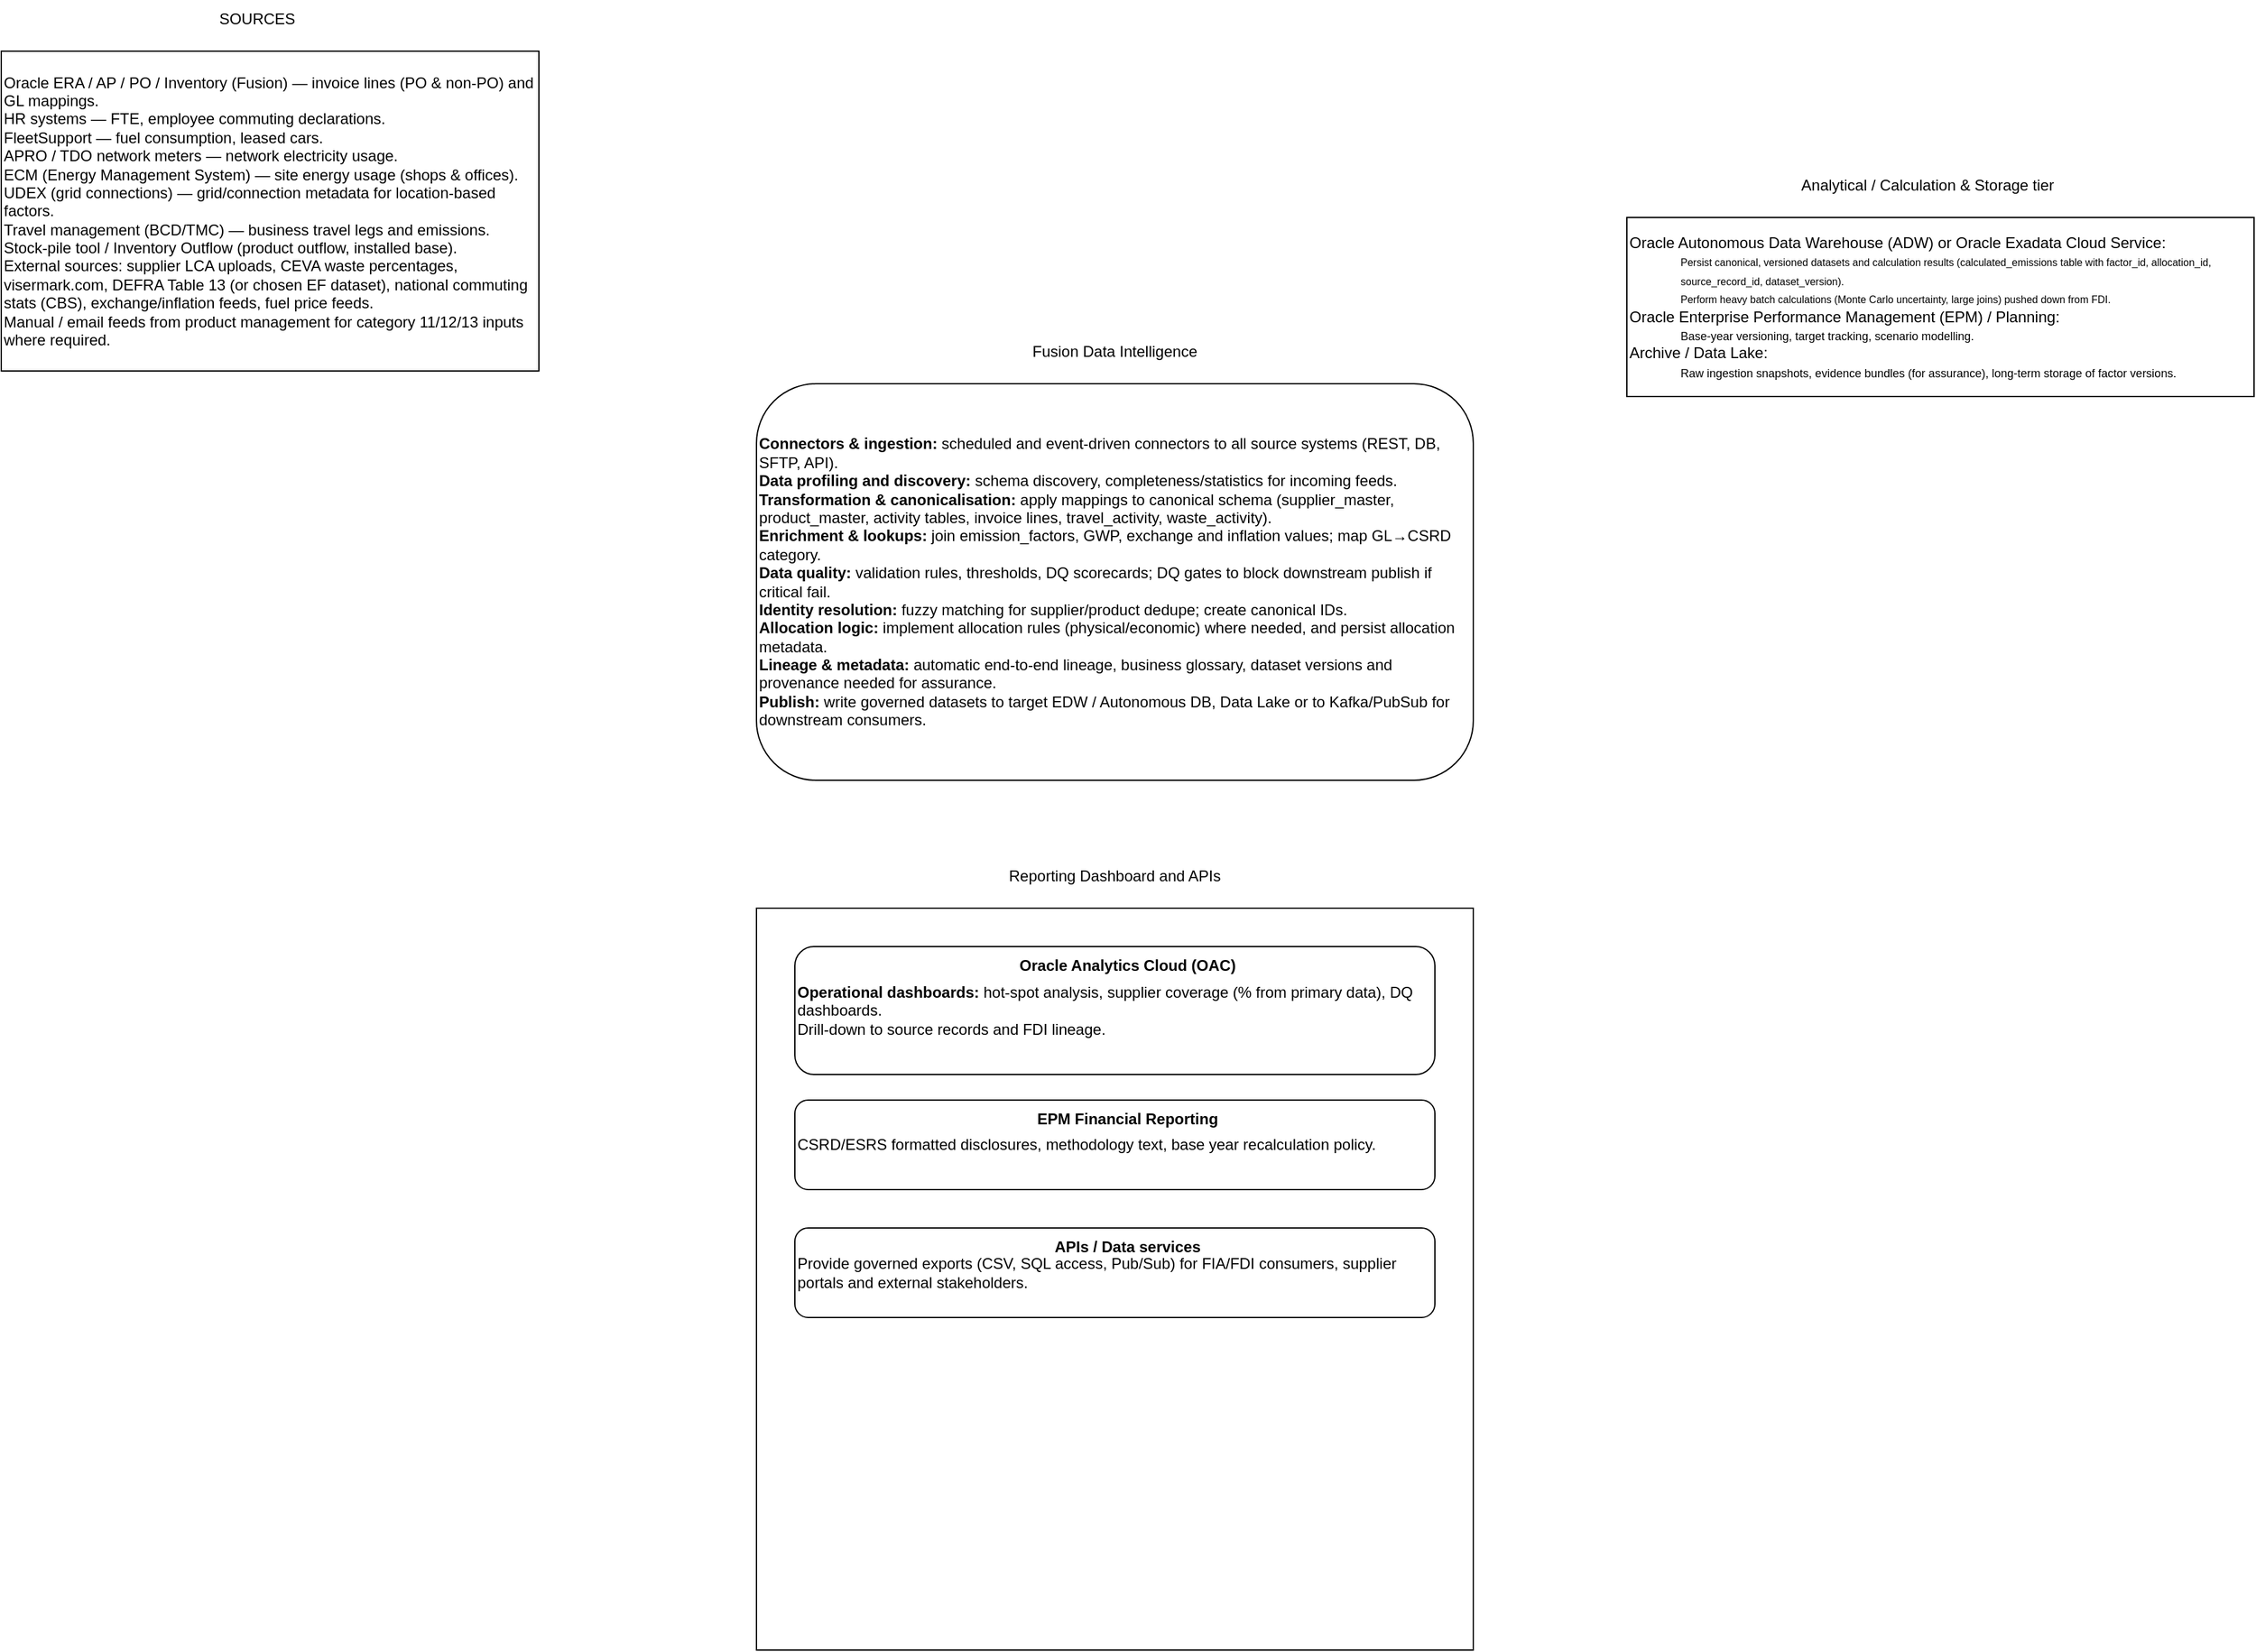 <mxfile version="28.2.5" pages="2">
  <diagram name="overall" id="1XdUlHNQLq4-i4FHFJI1">
    <mxGraphModel dx="1042" dy="658" grid="1" gridSize="10" guides="1" tooltips="1" connect="1" arrows="1" fold="1" page="1" pageScale="1" pageWidth="850" pageHeight="1100" math="0" shadow="0">
      <root>
        <mxCell id="0" />
        <mxCell id="1" parent="0" />
        <mxCell id="H0wmP8DOvjntcD99sQRp-2" value="Oracle ERA / AP / PO / Inventory (Fusion) — invoice lines (PO &amp;amp; non‑PO) and GL mappings.&lt;br&gt;HR systems — FTE, employee commuting declarations.&lt;br&gt;FleetSupport — fuel consumption, leased cars.&lt;br&gt;APRO / TDO network meters — network electricity usage.&lt;br&gt;ECM (Energy Management System) — site energy usage (shops &amp;amp; offices).&lt;br&gt;UDEX (grid connections) — grid/connection metadata for location‑based factors.&lt;br&gt;Travel management (BCD/TMC) — business travel legs and emissions.&lt;br&gt;Stock‑pile tool / Inventory Outflow (product outflow, installed base).&lt;br&gt;External sources: supplier LCA uploads, CEVA waste percentages, visermark.com, DEFRA Table 13 (or chosen EF dataset), national commuting stats (CBS), exchange/inflation feeds, fuel price feeds.&lt;br&gt;Manual / email feeds from product management for category 11/12/13 inputs where required." style="rounded=0;align=left;html=1;whiteSpace=wrap;" vertex="1" parent="1">
          <mxGeometry x="90" y="110" width="420" height="250" as="geometry" />
        </mxCell>
        <mxCell id="H0wmP8DOvjntcD99sQRp-3" value="SOURCES" style="text;html=1;align=center;verticalAlign=middle;whiteSpace=wrap;rounded=0;" vertex="1" parent="1">
          <mxGeometry x="260" y="70" width="60" height="30" as="geometry" />
        </mxCell>
        <mxCell id="H0wmP8DOvjntcD99sQRp-4" value="&lt;b&gt;Connectors &amp;amp; ingestion: &lt;/b&gt;scheduled and event‑driven connectors to all source systems (REST, DB, SFTP, API).&lt;br&gt;&lt;b&gt;Data profiling and discovery:&lt;/b&gt; schema discovery, completeness/statistics for incoming feeds.&lt;br&gt;&lt;b&gt;Transformation &amp;amp; canonicalisation: &lt;/b&gt;apply mappings to canonical schema (supplier_master, product_master, activity tables, invoice lines, travel_activity, waste_activity).&lt;br&gt;&lt;b&gt;Enrichment &amp;amp; lookups:&lt;/b&gt; join emission_factors, GWP, exchange and inflation values; map GL→CSRD category.&lt;br&gt;&lt;b&gt;Data quality: &lt;/b&gt;validation rules, thresholds, DQ scorecards; DQ gates to block downstream publish if critical fail.&lt;br&gt;&lt;b&gt;Identity resolution:&lt;/b&gt; fuzzy matching for supplier/product dedupe; create canonical IDs.&lt;br&gt;&lt;b&gt;Allocation logic:&lt;/b&gt; implement allocation rules (physical/economic) where needed, and persist allocation metadata.&lt;br&gt;&lt;b&gt;Lineage &amp;amp; metadata: &lt;/b&gt;automatic end‑to‑end lineage, business glossary, dataset versions and provenance needed for assurance.&lt;br&gt;&lt;b&gt;Publish: &lt;/b&gt;write governed datasets to target EDW / Autonomous DB, Data Lake or to Kafka/PubSub for downstream consumers." style="rounded=1;align=left;fontColor=default;html=1;whiteSpace=wrap;" vertex="1" parent="1">
          <mxGeometry x="680" y="370" width="560" height="310" as="geometry" />
        </mxCell>
        <mxCell id="H0wmP8DOvjntcD99sQRp-5" value="Fusion Data Intelligence" style="text;html=1;align=center;verticalAlign=middle;whiteSpace=wrap;rounded=0;" vertex="1" parent="1">
          <mxGeometry x="845" y="330" width="230" height="30" as="geometry" />
        </mxCell>
        <mxCell id="H0wmP8DOvjntcD99sQRp-6" value="&lt;div&gt;Oracle Autonomous Data Warehouse (ADW) or Oracle Exadata Cloud Service:&lt;/div&gt;&lt;blockquote style=&quot;margin: 0 0 0 40px; border: none; padding: 0px;&quot;&gt;&lt;div&gt;&lt;font style=&quot;font-size: 8px;&quot;&gt;Persist canonical, versioned datasets and calculation results (calculated_emissions table with factor_id, allocation_id, source_record_id, dataset_version).&lt;/font&gt;&lt;/div&gt;&lt;div&gt;&lt;font style=&quot;font-size: 8px;&quot;&gt;Perform heavy batch calculations (Monte Carlo uncertainty, large joins) pushed down from FDI.&lt;/font&gt;&lt;/div&gt;&lt;/blockquote&gt;&lt;div&gt;Oracle Enterprise Performance Management (EPM) / Planning:&lt;/div&gt;&lt;blockquote style=&quot;margin: 0 0 0 40px; border: none; padding: 0px;&quot;&gt;&lt;div&gt;&lt;font style=&quot;font-size: 9px;&quot;&gt;Base‑year versioning, target tracking, scenario modelling.&lt;/font&gt;&lt;/div&gt;&lt;/blockquote&gt;&lt;div&gt;Archive / Data Lake:&lt;/div&gt;&lt;blockquote style=&quot;margin: 0 0 0 40px; border: none; padding: 0px;&quot;&gt;&lt;div style=&quot;&quot;&gt;&lt;font style=&quot;font-size: 9px;&quot;&gt;Raw ingestion snapshots, evidence bundles (for assurance), long‑term storage of factor versions.&lt;/font&gt;&lt;/div&gt;&lt;/blockquote&gt;" style="rounded=0;whiteSpace=wrap;html=1;align=left;" vertex="1" parent="1">
          <mxGeometry x="1360" y="240" width="490" height="140" as="geometry" />
        </mxCell>
        <mxCell id="H0wmP8DOvjntcD99sQRp-8" value="Analytical / Calculation &amp;amp; Storage tier" style="text;html=1;align=center;verticalAlign=middle;whiteSpace=wrap;rounded=0;" vertex="1" parent="1">
          <mxGeometry x="1440" y="200" width="310" height="30" as="geometry" />
        </mxCell>
        <mxCell id="H0wmP8DOvjntcD99sQRp-9" value="" style="rounded=0;whiteSpace=wrap;html=1;" vertex="1" parent="1">
          <mxGeometry x="680" y="780" width="560" height="580" as="geometry" />
        </mxCell>
        <mxCell id="H0wmP8DOvjntcD99sQRp-10" value="Reporting Dashboard and APIs" style="text;html=1;align=center;verticalAlign=middle;whiteSpace=wrap;rounded=0;" vertex="1" parent="1">
          <mxGeometry x="830" y="740" width="260" height="30" as="geometry" />
        </mxCell>
        <mxCell id="H0wmP8DOvjntcD99sQRp-11" value="&lt;div&gt;&lt;b&gt;Operational dashboards: &lt;/b&gt;hot‑spot analysis, supplier coverage (% from primary data), DQ dashboards.&lt;/div&gt;&lt;div&gt;Drill‑down to source records and FDI lineage.&lt;/div&gt;" style="rounded=1;whiteSpace=wrap;html=1;align=left;" vertex="1" parent="1">
          <mxGeometry x="710" y="810" width="500" height="100" as="geometry" />
        </mxCell>
        <mxCell id="H0wmP8DOvjntcD99sQRp-12" value="Oracle Analytics Cloud (OAC)" style="text;html=1;align=center;verticalAlign=middle;whiteSpace=wrap;rounded=0;fontStyle=1" vertex="1" parent="1">
          <mxGeometry x="840" y="810" width="260" height="30" as="geometry" />
        </mxCell>
        <mxCell id="H0wmP8DOvjntcD99sQRp-13" value="CSRD/ESRS formatted disclosures, methodology text, base year recalculation policy." style="rounded=1;whiteSpace=wrap;html=1;align=left;" vertex="1" parent="1">
          <mxGeometry x="710" y="930" width="500" height="70" as="geometry" />
        </mxCell>
        <mxCell id="H0wmP8DOvjntcD99sQRp-14" value="EPM Financial Reporting" style="text;html=1;align=center;verticalAlign=middle;whiteSpace=wrap;rounded=0;fontStyle=1" vertex="1" parent="1">
          <mxGeometry x="840" y="930" width="260" height="30" as="geometry" />
        </mxCell>
        <mxCell id="dgK4W6qERTAFbobbwT4g-1" value="Provide governed exports (CSV, SQL access, Pub/Sub) for FIA/FDI consumers, supplier portals and external stakeholders." style="rounded=1;whiteSpace=wrap;html=1;align=left;" vertex="1" parent="1">
          <mxGeometry x="710" y="1030" width="500" height="70" as="geometry" />
        </mxCell>
        <mxCell id="dgK4W6qERTAFbobbwT4g-2" value="APIs / Data services" style="text;html=1;align=center;verticalAlign=middle;whiteSpace=wrap;rounded=0;fontStyle=1" vertex="1" parent="1">
          <mxGeometry x="840" y="1030" width="260" height="30" as="geometry" />
        </mxCell>
      </root>
    </mxGraphModel>
  </diagram>
  <diagram id="WRUsux9puGQyb0FZKVJs" name="dataflow">
    <mxGraphModel dx="1042" dy="658" grid="1" gridSize="10" guides="1" tooltips="1" connect="1" arrows="1" fold="1" page="1" pageScale="1" pageWidth="850" pageHeight="1100" math="0" shadow="0">
      <root>
        <mxCell id="0" />
        <mxCell id="1" parent="0" />
        <mxCell id="gjYrhcPvms1deV_5RMik-3" value="" style="edgeStyle=orthogonalEdgeStyle;rounded=0;orthogonalLoop=1;jettySize=auto;html=1;" edge="1" parent="1" source="gjYrhcPvms1deV_5RMik-1" target="gjYrhcPvms1deV_5RMik-2">
          <mxGeometry relative="1" as="geometry" />
        </mxCell>
        <mxCell id="gjYrhcPvms1deV_5RMik-1" value="Fusion Procurement&lt;br&gt;AP/Invoice lines&lt;br&gt;Inventory / Fixed&lt;br&gt;Travel / TMC&lt;br&gt;HR (FTE, commuting)&lt;br&gt;FleetSupport&lt;br&gt;APRO / ECM / UDEX&lt;br&gt;Stock‑pile tool&lt;br&gt;Supplier LCA files" style="rounded=0;align=left;html=1;" vertex="1" parent="1">
          <mxGeometry x="40" y="40" width="140" height="160" as="geometry" />
        </mxCell>
        <mxCell id="gjYrhcPvms1deV_5RMik-7" value="" style="edgeStyle=orthogonalEdgeStyle;rounded=0;orthogonalLoop=1;jettySize=auto;html=1;" edge="1" parent="1" source="gjYrhcPvms1deV_5RMik-8" target="gjYrhcPvms1deV_5RMik-6">
          <mxGeometry relative="1" as="geometry" />
        </mxCell>
        <mxCell id="gjYrhcPvms1deV_5RMik-11" value="" style="edgeStyle=orthogonalEdgeStyle;rounded=0;orthogonalLoop=1;jettySize=auto;html=1;" edge="1" parent="1" source="gjYrhcPvms1deV_5RMik-2" target="gjYrhcPvms1deV_5RMik-10">
          <mxGeometry relative="1" as="geometry" />
        </mxCell>
        <mxCell id="gjYrhcPvms1deV_5RMik-2" value="Connectors (AP/PO/HR/TMS)&lt;div&gt;Raw snapshots, profiling&lt;/div&gt;&lt;div&gt;normalization, unit convert&lt;/div&gt;" style="rounded=0;align=left;html=1;" vertex="1" parent="1">
          <mxGeometry x="241" y="80" width="180" height="80" as="geometry" />
        </mxCell>
        <mxCell id="gjYrhcPvms1deV_5RMik-4" value="SOURCE SYSTEMS" style="text;whiteSpace=wrap;" vertex="1" parent="1">
          <mxGeometry x="40" y="10" width="150" height="40" as="geometry" />
        </mxCell>
        <mxCell id="gjYrhcPvms1deV_5RMik-5" value="FDI: Ingestion &amp; Staging" style="text;whiteSpace=wrap;" vertex="1" parent="1">
          <mxGeometry x="270" y="50" width="160" height="40" as="geometry" />
        </mxCell>
        <mxCell id="gjYrhcPvms1deV_5RMik-6" value="Lineage, DQ reports&lt;div&gt;Evidence bundles&lt;/div&gt;&lt;div&gt;ServiceNow integration&lt;/div&gt;" style="rounded=0;align=left;html=1;" vertex="1" parent="1">
          <mxGeometry x="239" y="240" width="180" height="80" as="geometry" />
        </mxCell>
        <mxCell id="gjYrhcPvms1deV_5RMik-9" value="" style="edgeStyle=orthogonalEdgeStyle;rounded=0;orthogonalLoop=1;jettySize=auto;html=1;" edge="1" parent="1" source="gjYrhcPvms1deV_5RMik-2" target="gjYrhcPvms1deV_5RMik-8">
          <mxGeometry relative="1" as="geometry">
            <mxPoint x="340" y="160" as="sourcePoint" />
            <mxPoint x="340" y="240" as="targetPoint" />
          </mxGeometry>
        </mxCell>
        <mxCell id="gjYrhcPvms1deV_5RMik-8" value="Governance &amp; Assurance" style="text;whiteSpace=wrap;" vertex="1" parent="1">
          <mxGeometry x="239" y="200" width="170" height="40" as="geometry" />
        </mxCell>
        <mxCell id="gjYrhcPvms1deV_5RMik-15" value="" style="edgeStyle=orthogonalEdgeStyle;rounded=0;orthogonalLoop=1;jettySize=auto;html=1;entryX=0.5;entryY=0;entryDx=0;entryDy=0;" edge="1" parent="1" source="gjYrhcPvms1deV_5RMik-10" target="gjYrhcPvms1deV_5RMik-16">
          <mxGeometry relative="1" as="geometry" />
        </mxCell>
        <mxCell id="gjYrhcPvms1deV_5RMik-10" value="supplier_master&lt;div&gt;product_master&lt;/div&gt;&lt;div&gt;invoice_activity&lt;/div&gt;&lt;div&gt;travel_activity&lt;/div&gt;&lt;div&gt;waste_activity&lt;/div&gt;" style="rounded=0;align=left;html=1;" vertex="1" parent="1">
          <mxGeometry x="501" y="80" width="180" height="80" as="geometry" />
        </mxCell>
        <mxCell id="gjYrhcPvms1deV_5RMik-12" value="FDI: Master Data / Canonical Layer" style="text;whiteSpace=wrap;" vertex="1" parent="1">
          <mxGeometry x="501" y="40" width="160" height="40" as="geometry" />
        </mxCell>
        <mxCell id="gjYrhcPvms1deV_5RMik-13" value="&lt;font style=&quot;font-size: 7px;&quot;&gt;&lt;span style=&quot;font-family: &amp;quot;Google Sans&amp;quot;, Arial, sans-serif; font-style: normal; font-variant-ligatures: normal; font-variant-caps: normal; font-weight: 400; letter-spacing: normal; orphans: 2; text-align: start; text-indent: 0px; text-transform: none; widows: 2; word-spacing: 0px; -webkit-text-stroke-width: 0px; white-space: normal; background-color: rgb(255, 255, 255); text-decoration-thickness: initial; text-decoration-style: initial; text-decoration-color: initial; float: none; display: inline !important; color: rgb(0, 29, 53);&quot;&gt;GWP stands for&amp;nbsp;&lt;/span&gt;&lt;mark class=&quot;QVRyCf&quot; style=&quot;background: linear-gradient(90deg, rgb(211, 227, 253) 50%, rgba(0, 0, 0, 0) 50%) 75% 0px / 200% 100% no-repeat scroll padding-box border-box rgba(0, 0, 0, 0); font-weight: 500; border-radius: 4px; padding: 0px 2px; animation: 0.75s cubic-bezier(0.05, 0.7, 0.1, 1) 0.25s 1 normal forwards running highlight-animation; font-family: &amp;quot;Google Sans&amp;quot;, Arial, sans-serif; font-style: normal; font-variant-ligatures: normal; font-variant-caps: normal; letter-spacing: normal; orphans: 2; text-align: start; text-indent: 0px; text-transform: none; widows: 2; word-spacing: 0px; -webkit-text-stroke-width: 0px; white-space: normal; text-decoration-thickness: initial; text-decoration-style: initial; text-decoration-color: initial;&quot;&gt;Global Warming Potential&lt;/mark&gt;&lt;/font&gt;" style="text;whiteSpace=wrap;html=1;" vertex="1" parent="1">
          <mxGeometry x="50" y="380" width="140" height="40" as="geometry" />
        </mxCell>
        <mxCell id="gjYrhcPvms1deV_5RMik-18" value="" style="edgeStyle=orthogonalEdgeStyle;rounded=0;orthogonalLoop=1;jettySize=auto;html=1;entryX=0.428;entryY=-0.015;entryDx=0;entryDy=0;entryPerimeter=0;" edge="1" parent="1" source="gjYrhcPvms1deV_5RMik-14" target="gjYrhcPvms1deV_5RMik-19">
          <mxGeometry relative="1" as="geometry" />
        </mxCell>
        <mxCell id="gjYrhcPvms1deV_5RMik-14" value="emission_factors table&lt;div&gt;GWP table&lt;/div&gt;&lt;div&gt;allocation_rules&lt;/div&gt;" style="rounded=0;align=left;html=1;" vertex="1" parent="1">
          <mxGeometry x="501" y="240" width="180" height="80" as="geometry" />
        </mxCell>
        <mxCell id="gjYrhcPvms1deV_5RMik-16" value="ENRICHMENT LOOKUPS" style="text;whiteSpace=wrap;" vertex="1" parent="1">
          <mxGeometry x="506" y="210" width="170" height="40" as="geometry" />
        </mxCell>
        <mxCell id="gjYrhcPvms1deV_5RMik-23" value="" style="edgeStyle=orthogonalEdgeStyle;rounded=0;orthogonalLoop=1;jettySize=auto;html=1;exitX=0;exitY=0.5;exitDx=0;exitDy=0;entryX=0.425;entryY=0.095;entryDx=0;entryDy=0;entryPerimeter=0;" edge="1" parent="1" source="gjYrhcPvms1deV_5RMik-17" target="gjYrhcPvms1deV_5RMik-26">
          <mxGeometry relative="1" as="geometry" />
        </mxCell>
        <mxCell id="gjYrhcPvms1deV_5RMik-25" value="" style="edgeStyle=orthogonalEdgeStyle;rounded=0;orthogonalLoop=1;jettySize=auto;html=1;exitX=0.997;exitY=0.588;exitDx=0;exitDy=0;exitPerimeter=0;entryX=0.75;entryY=0;entryDx=0;entryDy=0;" edge="1" parent="1" source="gjYrhcPvms1deV_5RMik-17" target="gjYrhcPvms1deV_5RMik-27">
          <mxGeometry relative="1" as="geometry" />
        </mxCell>
        <mxCell id="gjYrhcPvms1deV_5RMik-17" value="activity × factor × GWP&lt;div&gt;allocation fractions&lt;/div&gt;" style="rounded=0;align=left;html=1;" vertex="1" parent="1">
          <mxGeometry x="501" y="390" width="180" height="80" as="geometry" />
        </mxCell>
        <mxCell id="gjYrhcPvms1deV_5RMik-19" value="CALCULATIONS &amp; ALLOCATION" style="text;whiteSpace=wrap;fontSize=11;" vertex="1" parent="1">
          <mxGeometry x="501" y="360" width="210" height="40" as="geometry" />
        </mxCell>
        <mxCell id="gjYrhcPvms1deV_5RMik-30" value="" style="edgeStyle=orthogonalEdgeStyle;rounded=0;orthogonalLoop=1;jettySize=auto;html=1;" edge="1" parent="1" source="gjYrhcPvms1deV_5RMik-22" target="gjYrhcPvms1deV_5RMik-29">
          <mxGeometry relative="1" as="geometry" />
        </mxCell>
        <mxCell id="gjYrhcPvms1deV_5RMik-22" value="Persist canonical tables&lt;div&gt;Heavy compute (batch)&lt;/div&gt;&lt;div&gt;Factor versioning&lt;/div&gt;" style="rounded=0;align=left;html=1;" vertex="1" parent="1">
          <mxGeometry x="350" y="550" width="180" height="80" as="geometry" />
        </mxCell>
        <mxCell id="gjYrhcPvms1deV_5RMik-34" style="edgeStyle=orthogonalEdgeStyle;rounded=0;orthogonalLoop=1;jettySize=auto;html=1;" edge="1" parent="1" source="gjYrhcPvms1deV_5RMik-24" target="gjYrhcPvms1deV_5RMik-32">
          <mxGeometry relative="1" as="geometry" />
        </mxCell>
        <mxCell id="gjYrhcPvms1deV_5RMik-24" value="activity × factor × GWP&lt;div&gt;allocation fractions&lt;/div&gt;" style="rounded=0;align=left;html=1;" vertex="1" parent="1">
          <mxGeometry x="630" y="550" width="180" height="80" as="geometry" />
        </mxCell>
        <mxCell id="gjYrhcPvms1deV_5RMik-26" value="ADW / Autonomous DB" style="text;whiteSpace=wrap;" vertex="1" parent="1">
          <mxGeometry x="350" y="510" width="160" height="40" as="geometry" />
        </mxCell>
        <mxCell id="gjYrhcPvms1deV_5RMik-27" value="Emissions datasets" style="text;whiteSpace=wrap;" vertex="1" parent="1">
          <mxGeometry x="639" y="520" width="140" height="40" as="geometry" />
        </mxCell>
        <mxCell id="gjYrhcPvms1deV_5RMik-29" value="Dashboards" style="rounded=0;whiteSpace=wrap;html=1;align=left;" vertex="1" parent="1">
          <mxGeometry x="380" y="720" width="120" height="60" as="geometry" />
        </mxCell>
        <mxCell id="gjYrhcPvms1deV_5RMik-31" value="Oracle Analytics Cloud" style="text;whiteSpace=wrap;" vertex="1" parent="1">
          <mxGeometry x="365" y="680" width="150" height="40" as="geometry" />
        </mxCell>
        <mxCell id="gjYrhcPvms1deV_5RMik-32" value="EPM / Narrative Reporting" style="text;whiteSpace=wrap;" vertex="1" parent="1">
          <mxGeometry x="635" y="690" width="170" height="40" as="geometry" />
        </mxCell>
        <mxCell id="gjYrhcPvms1deV_5RMik-33" value="CSRD / ESRS disclosures" style="rounded=0;whiteSpace=wrap;html=1;align=left;" vertex="1" parent="1">
          <mxGeometry x="649" y="720" width="120" height="60" as="geometry" />
        </mxCell>
      </root>
    </mxGraphModel>
  </diagram>
</mxfile>

